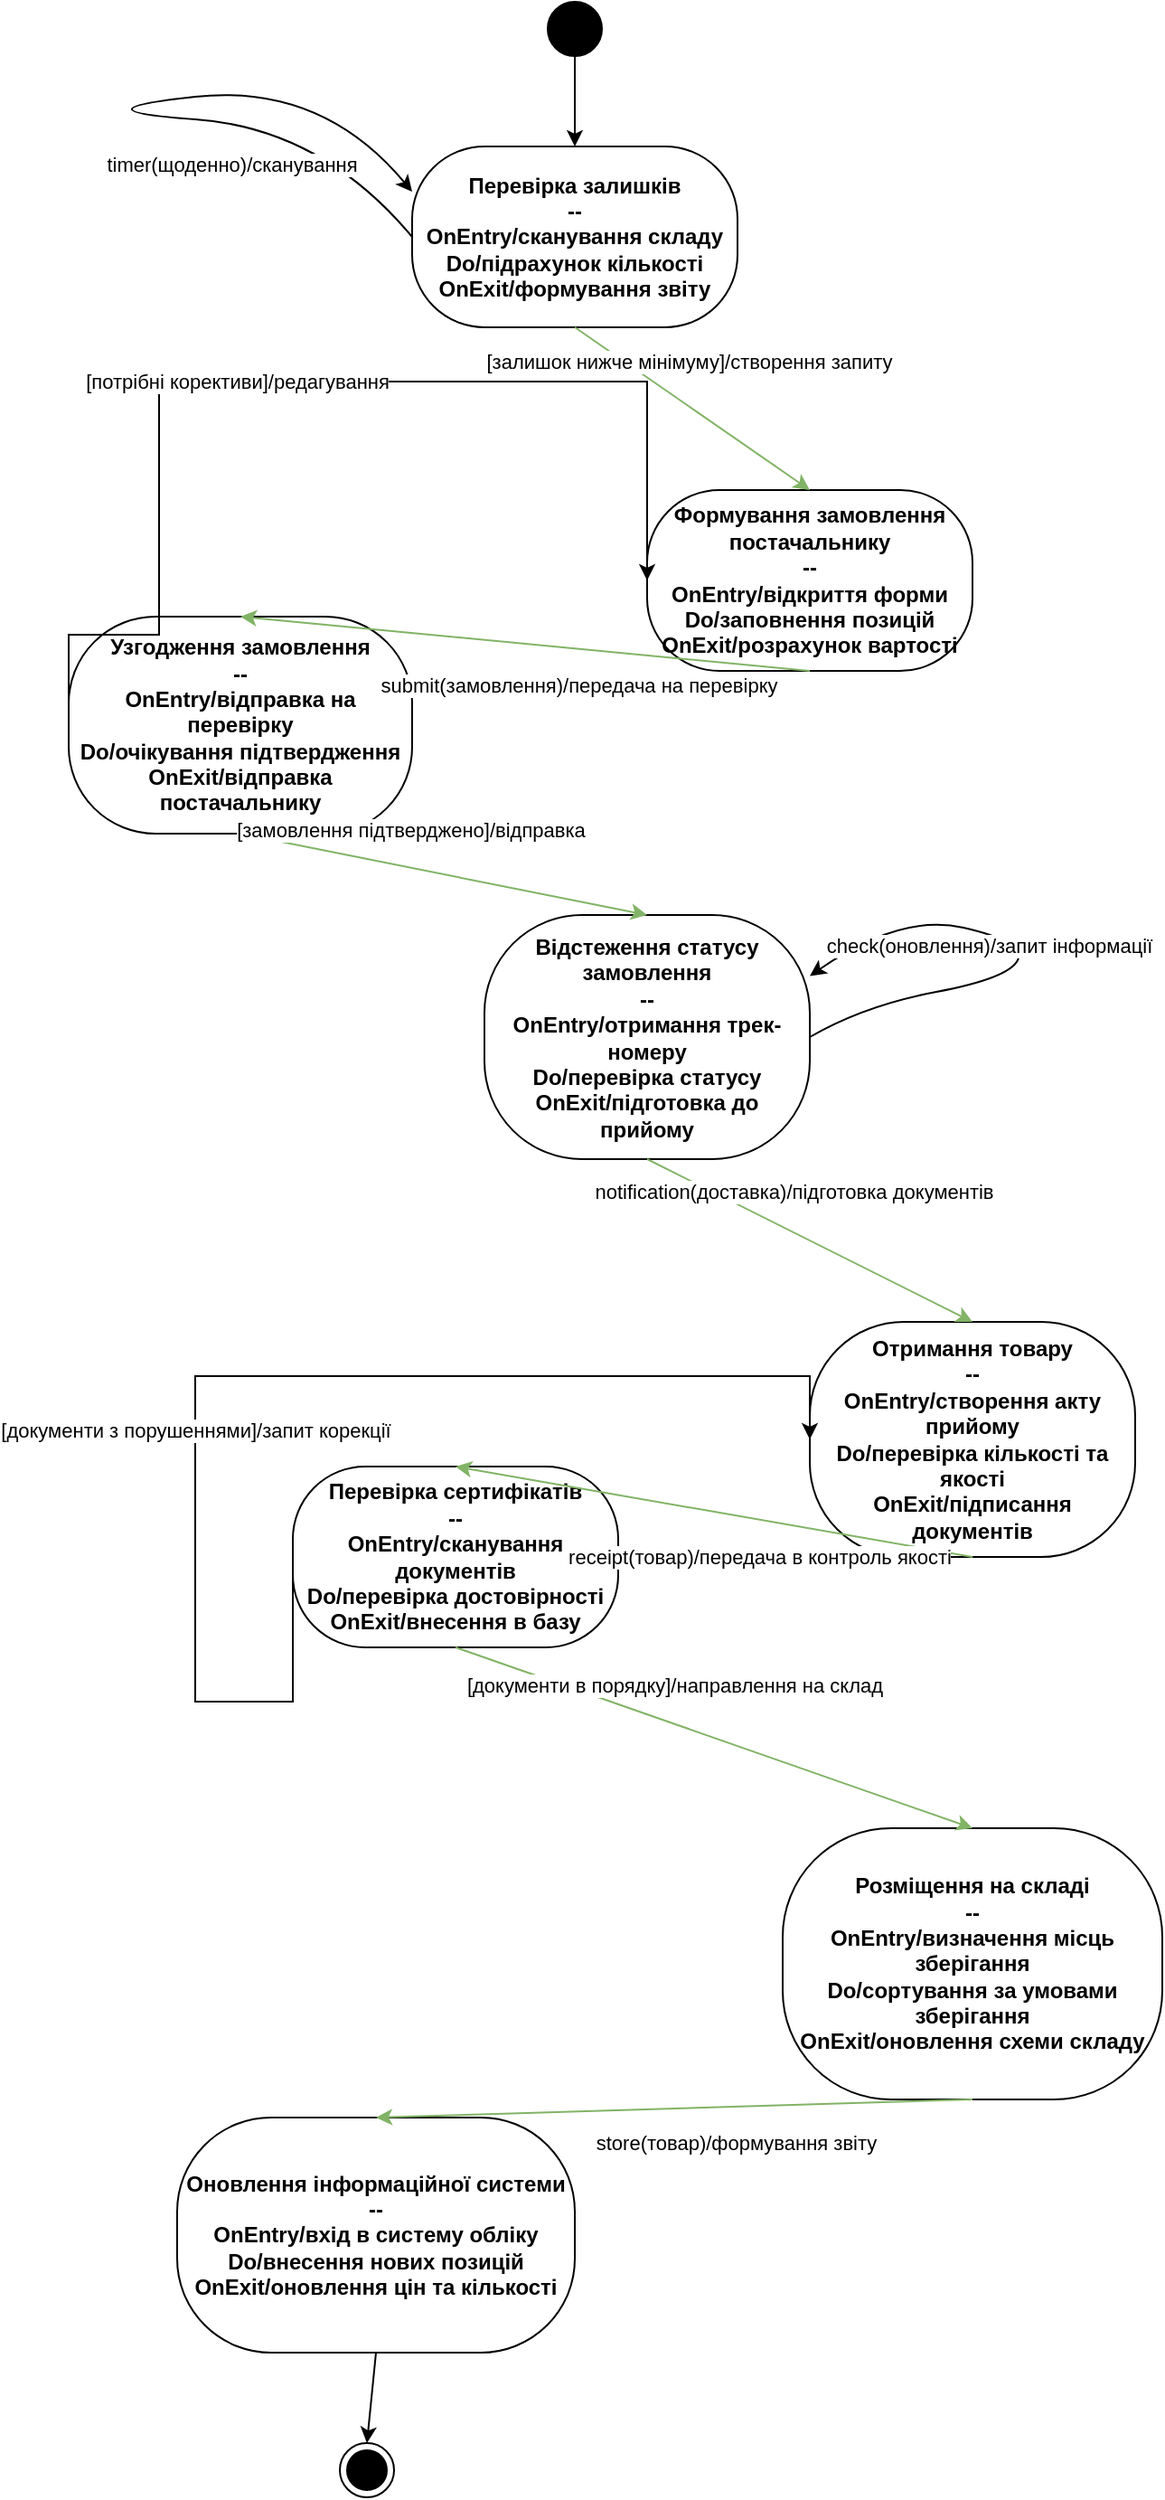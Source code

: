 <mxfile version="26.2.14">
  <diagram id="WPIz-rZLcnUzUVRPVn5o" name="Сторінка-4">
    <mxGraphModel dx="1042" dy="596" grid="1" gridSize="10" guides="1" tooltips="1" connect="1" arrows="1" fold="1" page="1" pageScale="1" pageWidth="827" pageHeight="1169" math="0" shadow="0">
      <root>
        <mxCell id="0" />
        <mxCell id="1" parent="0" />
        <mxCell id="zkekQeOOoxpZoVoX9nbO-1" value="" style="ellipse;whiteSpace=wrap;html=1;aspect=fixed;fillColor=#000000;" parent="1" vertex="1">
          <mxGeometry x="375" y="80" width="30" height="30" as="geometry" />
        </mxCell>
        <mxCell id="zkekQeOOoxpZoVoX9nbO-2" value="Перевірка залишків&#xa;--&#xa;OnEntry/сканування складу&#xa;Do/підрахунок кількості&#xa;OnExit/формування звіту" style="rounded=1;whiteSpace=wrap;html=1;arcSize=40;align=center;verticalAlign=middle;fontStyle=1;fontSize=12;spacing=4;" parent="1" vertex="1">
          <mxGeometry x="300" y="160" width="180" height="100" as="geometry" />
        </mxCell>
        <mxCell id="zkekQeOOoxpZoVoX9nbO-3" value="Формування замовлення постачальнику&#xa;--&#xa;OnEntry/відкриття форми&#xa;Do/заповнення позицій&#xa;OnExit/розрахунок вартості" style="rounded=1;whiteSpace=wrap;html=1;arcSize=40;align=center;verticalAlign=middle;fontStyle=1;fontSize=12;spacing=4;" parent="1" vertex="1">
          <mxGeometry x="430" y="350" width="180" height="100" as="geometry" />
        </mxCell>
        <mxCell id="zkekQeOOoxpZoVoX9nbO-4" value="Узгодження замовлення&#xa;--&#xa;OnEntry/відправка на перевірку&#xa;Do/очікування підтвердження&#xa;OnExit/відправка постачальнику" style="rounded=1;whiteSpace=wrap;html=1;arcSize=40;align=center;verticalAlign=middle;fontStyle=1;fontSize=12;spacing=4;" parent="1" vertex="1">
          <mxGeometry x="110" y="420" width="190" height="120" as="geometry" />
        </mxCell>
        <mxCell id="zkekQeOOoxpZoVoX9nbO-5" value="Відстеження статусу замовлення&#xa;--&#xa;OnEntry/отримання трек-номеру&#xa;Do/перевірка статусу&#xa;OnExit/підготовка до прийому" style="rounded=1;whiteSpace=wrap;html=1;arcSize=40;align=center;verticalAlign=middle;fontStyle=1;fontSize=12;spacing=4;" parent="1" vertex="1">
          <mxGeometry x="340" y="585" width="180" height="135" as="geometry" />
        </mxCell>
        <mxCell id="zkekQeOOoxpZoVoX9nbO-6" value="Отримання товару&#xa;--&#xa;OnEntry/створення акту прийому&#xa;Do/перевірка кількості та якості&#xa;OnExit/підписання документів" style="rounded=1;whiteSpace=wrap;html=1;arcSize=40;align=center;verticalAlign=middle;fontStyle=1;fontSize=12;spacing=4;" parent="1" vertex="1">
          <mxGeometry x="520" y="810" width="180" height="130" as="geometry" />
        </mxCell>
        <mxCell id="zkekQeOOoxpZoVoX9nbO-7" value="Перевірка сертифікатів&#xa;--&#xa;OnEntry/сканування документів&#xa;Do/перевірка достовірності&#xa;OnExit/внесення в базу" style="rounded=1;whiteSpace=wrap;html=1;arcSize=40;align=center;verticalAlign=middle;fontStyle=1;fontSize=12;spacing=4;" parent="1" vertex="1">
          <mxGeometry x="234" y="890" width="180" height="100" as="geometry" />
        </mxCell>
        <mxCell id="zkekQeOOoxpZoVoX9nbO-8" value="Розміщення на складі&#xa;--&#xa;OnEntry/визначення місць зберігання&#xa;Do/сортування за умовами зберігання&#xa;OnExit/оновлення схеми складу" style="rounded=1;whiteSpace=wrap;html=1;arcSize=40;align=center;verticalAlign=middle;fontStyle=1;fontSize=12;spacing=4;" parent="1" vertex="1">
          <mxGeometry x="505" y="1090" width="210" height="150" as="geometry" />
        </mxCell>
        <mxCell id="zkekQeOOoxpZoVoX9nbO-9" value="Оновлення інформаційної системи&#xa;--&#xa;OnEntry/вхід в систему обліку&#xa;Do/внесення нових позицій&#xa;OnExit/оновлення цін та кількості" style="rounded=1;whiteSpace=wrap;html=1;arcSize=40;align=center;verticalAlign=middle;fontStyle=1;fontSize=12;spacing=4;" parent="1" vertex="1">
          <mxGeometry x="170" y="1250" width="220" height="130" as="geometry" />
        </mxCell>
        <mxCell id="zkekQeOOoxpZoVoX9nbO-10" value="" style="ellipse;html=1;shape=endState;fillColor=#000000;strokeColor=#000000;" parent="1" vertex="1">
          <mxGeometry x="260" y="1430" width="30" height="30" as="geometry" />
        </mxCell>
        <mxCell id="zkekQeOOoxpZoVoX9nbO-11" value="" style="endArrow=classic;html=1;rounded=0;exitX=0.5;exitY=1;exitDx=0;exitDy=0;entryX=0.5;entryY=0;entryDx=0;entryDy=0;" parent="1" source="zkekQeOOoxpZoVoX9nbO-1" target="zkekQeOOoxpZoVoX9nbO-2" edge="1">
          <mxGeometry width="50" height="50" relative="1" as="geometry">
            <mxPoint x="390" y="410" as="sourcePoint" />
            <mxPoint x="440" y="360" as="targetPoint" />
          </mxGeometry>
        </mxCell>
        <mxCell id="zkekQeOOoxpZoVoX9nbO-12" value="[залишок нижче мінімуму]/створення запиту" style="endArrow=classic;html=1;rounded=0;exitX=0.5;exitY=1;exitDx=0;exitDy=0;entryX=0.5;entryY=0;entryDx=0;entryDy=0;fillColor=#d5e8d4;strokeColor=#82b366;" parent="1" source="zkekQeOOoxpZoVoX9nbO-2" target="zkekQeOOoxpZoVoX9nbO-3" edge="1">
          <mxGeometry x="-0.2" y="20" width="50" height="50" relative="1" as="geometry">
            <mxPoint x="390" y="410" as="sourcePoint" />
            <mxPoint x="440" y="360" as="targetPoint" />
            <mxPoint as="offset" />
          </mxGeometry>
        </mxCell>
        <mxCell id="zkekQeOOoxpZoVoX9nbO-13" value="timer(щоденно)/сканування" style="curved=1;endArrow=classic;html=1;rounded=0;exitX=0;exitY=0.5;exitDx=0;exitDy=0;entryX=0;entryY=0.25;entryDx=0;entryDy=0;" parent="1" source="zkekQeOOoxpZoVoX9nbO-2" target="zkekQeOOoxpZoVoX9nbO-2" edge="1">
          <mxGeometry x="-0.421" y="24" width="50" height="50" relative="1" as="geometry">
            <mxPoint x="260" y="150" as="sourcePoint" />
            <mxPoint x="260" y="100" as="targetPoint" />
            <Array as="points">
              <mxPoint x="250" y="150" />
              <mxPoint x="110" y="140" />
              <mxPoint x="250" y="125" />
            </Array>
            <mxPoint as="offset" />
          </mxGeometry>
        </mxCell>
        <mxCell id="zkekQeOOoxpZoVoX9nbO-14" value="submit(замовлення)/передача на перевірку" style="endArrow=classic;html=1;rounded=0;exitX=0.5;exitY=1;exitDx=0;exitDy=0;entryX=0.5;entryY=0;entryDx=0;entryDy=0;fillColor=#d5e8d4;strokeColor=#82b366;" parent="1" source="zkekQeOOoxpZoVoX9nbO-3" target="zkekQeOOoxpZoVoX9nbO-4" edge="1">
          <mxGeometry x="-0.2" y="20" width="50" height="50" relative="1" as="geometry">
            <mxPoint x="390" y="410" as="sourcePoint" />
            <mxPoint x="440" y="360" as="targetPoint" />
            <mxPoint as="offset" />
          </mxGeometry>
        </mxCell>
        <mxCell id="zkekQeOOoxpZoVoX9nbO-15" value="[замовлення підтверджено]/відправка" style="endArrow=classic;html=1;rounded=0;exitX=0.5;exitY=1;exitDx=0;exitDy=0;entryX=0.5;entryY=0;entryDx=0;entryDy=0;fillColor=#d5e8d4;strokeColor=#82b366;" parent="1" source="zkekQeOOoxpZoVoX9nbO-4" target="zkekQeOOoxpZoVoX9nbO-5" edge="1">
          <mxGeometry x="-0.2" y="20" width="50" height="50" relative="1" as="geometry">
            <mxPoint x="390" y="410" as="sourcePoint" />
            <mxPoint x="440" y="360" as="targetPoint" />
            <mxPoint as="offset" />
          </mxGeometry>
        </mxCell>
        <mxCell id="zkekQeOOoxpZoVoX9nbO-16" value="[потрібні корективи]/редагування" style="endArrow=classic;html=1;rounded=0;exitX=0;exitY=0.5;exitDx=0;exitDy=0;entryX=0;entryY=0.5;entryDx=0;entryDy=0;edgeStyle=orthogonalEdgeStyle;" parent="1" source="zkekQeOOoxpZoVoX9nbO-4" target="zkekQeOOoxpZoVoX9nbO-3" edge="1">
          <mxGeometry x="-0.087" width="50" height="50" relative="1" as="geometry">
            <mxPoint x="390" y="410" as="sourcePoint" />
            <mxPoint x="440" y="360" as="targetPoint" />
            <Array as="points">
              <mxPoint x="160" y="430" />
              <mxPoint x="160" y="290" />
            </Array>
            <mxPoint as="offset" />
          </mxGeometry>
        </mxCell>
        <mxCell id="zkekQeOOoxpZoVoX9nbO-17" value="check(оновлення)/запит інформації" style="curved=1;endArrow=classic;html=1;rounded=0;exitX=1;exitY=0.5;exitDx=0;exitDy=0;entryX=1;entryY=0.25;entryDx=0;entryDy=0;" parent="1" source="zkekQeOOoxpZoVoX9nbO-5" target="zkekQeOOoxpZoVoX9nbO-5" edge="1">
          <mxGeometry x="-0.2" y="20" width="50" height="50" relative="1" as="geometry">
            <mxPoint x="390" y="475" as="sourcePoint" />
            <mxPoint x="440" y="425" as="targetPoint" />
            <Array as="points">
              <mxPoint x="550" y="635" />
              <mxPoint x="630" y="620" />
              <mxPoint x="640" y="600" />
              <mxPoint x="570" y="584" />
            </Array>
            <mxPoint as="offset" />
          </mxGeometry>
        </mxCell>
        <mxCell id="zkekQeOOoxpZoVoX9nbO-18" value="notification(доставка)/підготовка документів" style="endArrow=classic;html=1;rounded=0;exitX=0.5;exitY=1;exitDx=0;exitDy=0;entryX=0.5;entryY=0;entryDx=0;entryDy=0;fillColor=#d5e8d4;strokeColor=#82b366;" parent="1" source="zkekQeOOoxpZoVoX9nbO-5" target="zkekQeOOoxpZoVoX9nbO-6" edge="1">
          <mxGeometry x="-0.2" y="20" width="50" height="50" relative="1" as="geometry">
            <mxPoint x="390" y="675" as="sourcePoint" />
            <mxPoint x="440" y="625" as="targetPoint" />
            <mxPoint as="offset" />
          </mxGeometry>
        </mxCell>
        <mxCell id="zkekQeOOoxpZoVoX9nbO-19" value="receipt(товар)/передача в контроль якості" style="endArrow=classic;html=1;rounded=0;exitX=0.5;exitY=1;exitDx=0;exitDy=0;entryX=0.5;entryY=0;entryDx=0;entryDy=0;fillColor=#d5e8d4;strokeColor=#82b366;" parent="1" source="zkekQeOOoxpZoVoX9nbO-6" target="zkekQeOOoxpZoVoX9nbO-7" edge="1">
          <mxGeometry x="-0.2" y="20" width="50" height="50" relative="1" as="geometry">
            <mxPoint x="390" y="840" as="sourcePoint" />
            <mxPoint x="440" y="790" as="targetPoint" />
            <mxPoint as="offset" />
          </mxGeometry>
        </mxCell>
        <mxCell id="zkekQeOOoxpZoVoX9nbO-20" value="[документи в порядку]/направлення на склад" style="endArrow=classic;html=1;rounded=0;exitX=0.5;exitY=1;exitDx=0;exitDy=0;entryX=0.5;entryY=0;entryDx=0;entryDy=0;fillColor=#d5e8d4;strokeColor=#82b366;" parent="1" source="zkekQeOOoxpZoVoX9nbO-7" target="zkekQeOOoxpZoVoX9nbO-8" edge="1">
          <mxGeometry x="-0.2" y="20" width="50" height="50" relative="1" as="geometry">
            <mxPoint x="390" y="980" as="sourcePoint" />
            <mxPoint x="440" y="930" as="targetPoint" />
            <mxPoint as="offset" />
          </mxGeometry>
        </mxCell>
        <mxCell id="zkekQeOOoxpZoVoX9nbO-21" value="[документи з порушеннями]/запит корекції" style="endArrow=classic;html=1;rounded=0;exitX=0;exitY=0.5;exitDx=0;exitDy=0;entryX=0;entryY=0.5;entryDx=0;entryDy=0;edgeStyle=orthogonalEdgeStyle;" parent="1" source="zkekQeOOoxpZoVoX9nbO-7" target="zkekQeOOoxpZoVoX9nbO-6" edge="1">
          <mxGeometry x="-0.174" width="50" height="50" relative="1" as="geometry">
            <mxPoint x="390" y="940" as="sourcePoint" />
            <mxPoint x="440" y="890" as="targetPoint" />
            <Array as="points">
              <mxPoint x="180" y="1020" />
              <mxPoint x="180" y="840" />
            </Array>
            <mxPoint as="offset" />
          </mxGeometry>
        </mxCell>
        <mxCell id="zkekQeOOoxpZoVoX9nbO-22" value="store(товар)/формування звіту" style="endArrow=classic;html=1;rounded=0;exitX=0.5;exitY=1;exitDx=0;exitDy=0;entryX=0.5;entryY=0;entryDx=0;entryDy=0;fillColor=#d5e8d4;strokeColor=#82b366;" parent="1" source="zkekQeOOoxpZoVoX9nbO-8" target="zkekQeOOoxpZoVoX9nbO-9" edge="1">
          <mxGeometry x="-0.2" y="20" width="50" height="50" relative="1" as="geometry">
            <mxPoint x="390" y="1120" as="sourcePoint" />
            <mxPoint x="440" y="1070" as="targetPoint" />
            <mxPoint as="offset" />
          </mxGeometry>
        </mxCell>
        <mxCell id="zkekQeOOoxpZoVoX9nbO-23" value="" style="endArrow=classic;html=1;rounded=0;exitX=0.5;exitY=1;exitDx=0;exitDy=0;entryX=0.5;entryY=0;entryDx=0;entryDy=0;" parent="1" source="zkekQeOOoxpZoVoX9nbO-9" target="zkekQeOOoxpZoVoX9nbO-10" edge="1">
          <mxGeometry width="50" height="50" relative="1" as="geometry">
            <mxPoint x="390" y="1160" as="sourcePoint" />
            <mxPoint x="440" y="1110" as="targetPoint" />
          </mxGeometry>
        </mxCell>
      </root>
    </mxGraphModel>
  </diagram>
</mxfile>

